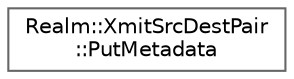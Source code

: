 digraph "Graphical Class Hierarchy"
{
 // LATEX_PDF_SIZE
  bgcolor="transparent";
  edge [fontname=Helvetica,fontsize=10,labelfontname=Helvetica,labelfontsize=10];
  node [fontname=Helvetica,fontsize=10,shape=box,height=0.2,width=0.4];
  rankdir="LR";
  Node0 [id="Node000000",label="Realm::XmitSrcDestPair\l::PutMetadata",height=0.2,width=0.4,color="grey40", fillcolor="white", style="filled",URL="$structRealm_1_1XmitSrcDestPair_1_1PutMetadata.html",tooltip=" "];
}
